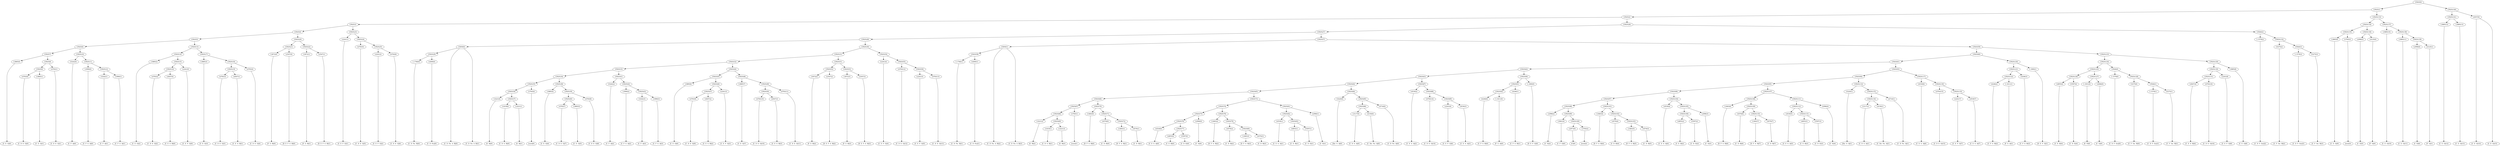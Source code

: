 digraph sample{
"L3885(0)"->"[C  E  G](0)"
"L4783(0)"->"[C  D  E  G](0)"
"L3885(1)"->"[C  E  G](1)"
"L5925(9)"->"L4783(0)"
"L5925(9)"->"L3885(1)"
"L4783(1)"->"[C  D  E  G](1)"
"L5925(8)"->"L5925(9)"
"L5925(8)"->"L4783(1)"
"L5925(7)"->"L3885(0)"
"L5925(7)"->"L5925(8)"
"L5242(0)"->"[C  F  A](0)"
"L3990(0)"->"[C  F  G  A](0)"
"L5242(1)"->"[C  F  A](1)"
"L3990(1)"->"[C  F  G  A](1)"
"L5925(12)"->"L5242(1)"
"L5925(12)"->"L3990(1)"
"L5925(11)"->"L3990(0)"
"L5925(11)"->"L5925(12)"
"L5925(10)"->"L5242(0)"
"L5925(10)"->"L5925(11)"
"L5925(6)"->"L5925(7)"
"L5925(6)"->"L5925(10)"
"L3885(2)"->"[C  E  G](2)"
"L4783(2)"->"[C  D  E  G](2)"
"L4047(0)"->"[C  E  G  B](0)"
"L5925(16)"->"L4783(2)"
"L5925(16)"->"L4047(0)"
"L2241(0)"->"[C  E  F  G](0)"
"L5925(15)"->"L5925(16)"
"L5925(15)"->"L2241(0)"
"L5925(14)"->"L3885(2)"
"L5925(14)"->"L5925(15)"
"L3885(3)"->"[C  E  G](3)"
"L4783(3)"->"[C  D  E  G](3)"
"L4047(1)"->"[C  E  G  B](1)"
"L5925(19)"->"L4783(3)"
"L5925(19)"->"L4047(1)"
"L4783(4)"->"[C  D  E  G](4)"
"L5925(18)"->"L5925(19)"
"L5925(18)"->"L4783(4)"
"L5925(17)"->"L3885(3)"
"L5925(17)"->"L5925(18)"
"L5925(13)"->"L5925(14)"
"L5925(13)"->"L5925(17)"
"L5925(5)"->"L5925(6)"
"L5925(5)"->"L5925(13)"
"L3672(0)"->"[F  G  B](0)"
"L2547(0)"->"[D  E  F  G  B](0)"
"L5925(21)"->"L3672(0)"
"L5925(21)"->"L2547(0)"
"L3672(1)"->"[F  G  B](1)"
"L2547(1)"->"[D  E  F  G  B](1)"
"L5925(22)"->"L3672(1)"
"L5925(22)"->"L2547(1)"
"L5925(20)"->"L5925(21)"
"L5925(20)"->"L5925(22)"
"L5925(4)"->"L5925(5)"
"L5925(4)"->"L5925(20)"
"L2241(1)"->"[C  E  F  G](1)"
"L4783(5)"->"[C  D  E  G](5)"
"L2241(2)"->"[C  E  F  G](2)"
"L4783(6)"->"[C  D  E  G](6)"
"L5925(25)"->"L2241(2)"
"L5925(25)"->"L4783(6)"
"L5925(24)"->"L4783(5)"
"L5925(24)"->"L5925(25)"
"L5925(23)"->"L2241(1)"
"L5925(23)"->"L5925(24)"
"L5925(3)"->"L5925(4)"
"L5925(3)"->"L5925(23)"
"L-1766(0)"->"[C  D  Fis  B](0)"
"L4490(0)"->"[C  D  Fis](0)"
"L5925(29)"->"L-1766(0)"
"L5925(29)"->"L4490(0)"
"L5650(0)"->"[C  D  Fis  A  B](0)"
"L5650(0)"->"L5925(29)"
"L5650(0)"->"[C  D  Fis  A  B](1)"
"L3221(0)"->"[G  B](0)"
"L1619(0)"->"[C  D  G  B](0)"
"L3221(1)"->"[G  B](1)"
"L5925(37)"->"L1619(0)"
"L5925(37)"->"L3221(1)"
"L5925(36)"->"L3221(0)"
"L5925(36)"->"L5925(37)"
"L3765(0)"->"[rest](0)"
"L5925(35)"->"L5925(36)"
"L5925(35)"->"L3765(0)"
"L3885(4)"->"[C  E  G](4)"
"L4783(7)"->"[C  D  E  G](7)"
"L3885(5)"->"[C  E  G](5)"
"L5925(40)"->"L4783(7)"
"L5925(40)"->"L3885(5)"
"L4783(8)"->"[C  D  E  G](8)"
"L5925(39)"->"L5925(40)"
"L5925(39)"->"L4783(8)"
"L5925(38)"->"L3885(4)"
"L5925(38)"->"L5925(39)"
"L5925(34)"->"L5925(35)"
"L5925(34)"->"L5925(38)"
"L5242(2)"->"[C  F  A](2)"
"L3990(2)"->"[C  F  G  A](2)"
"L5242(3)"->"[C  F  A](3)"
"L3990(3)"->"[C  F  G  A](3)"
"L5925(43)"->"L5242(3)"
"L5925(43)"->"L3990(3)"
"L5925(42)"->"L3990(2)"
"L5925(42)"->"L5925(43)"
"L5925(41)"->"L5242(2)"
"L5925(41)"->"L5925(42)"
"L5925(33)"->"L5925(34)"
"L5925(33)"->"L5925(41)"
"L3885(6)"->"[C  E  G](6)"
"L4783(9)"->"[C  D  E  G](9)"
"L4047(2)"->"[C  E  G  B](2)"
"L5925(47)"->"L4783(9)"
"L5925(47)"->"L4047(2)"
"L2241(3)"->"[C  E  F  G](3)"
"L5925(46)"->"L5925(47)"
"L5925(46)"->"L2241(3)"
"L5925(45)"->"L3885(6)"
"L5925(45)"->"L5925(46)"
"L3885(7)"->"[C  E  G](7)"
"L4783(10)"->"[C  D  E  G](10)"
"L4047(3)"->"[C  E  G  B](3)"
"L5925(50)"->"L4783(10)"
"L5925(50)"->"L4047(3)"
"L4783(11)"->"[C  D  E  G](11)"
"L5925(49)"->"L5925(50)"
"L5925(49)"->"L4783(11)"
"L5925(48)"->"L3885(7)"
"L5925(48)"->"L5925(49)"
"L5925(44)"->"L5925(45)"
"L5925(44)"->"L5925(48)"
"L5925(32)"->"L5925(33)"
"L5925(32)"->"L5925(44)"
"L3672(2)"->"[F  G  B](2)"
"L2547(2)"->"[D  E  F  G  B](2)"
"L5925(52)"->"L3672(2)"
"L5925(52)"->"L2547(2)"
"L3672(3)"->"[F  G  B](3)"
"L2547(3)"->"[D  E  F  G  B](3)"
"L5925(53)"->"L3672(3)"
"L5925(53)"->"L2547(3)"
"L5925(51)"->"L5925(52)"
"L5925(51)"->"L5925(53)"
"L5925(31)"->"L5925(32)"
"L5925(31)"->"L5925(51)"
"L2241(4)"->"[C  E  F  G](4)"
"L4783(12)"->"[C  D  E  G](12)"
"L2241(5)"->"[C  E  F  G](5)"
"L4783(13)"->"[C  D  E  G](13)"
"L5925(56)"->"L2241(5)"
"L5925(56)"->"L4783(13)"
"L5925(55)"->"L4783(12)"
"L5925(55)"->"L5925(56)"
"L5925(54)"->"L2241(4)"
"L5925(54)"->"L5925(55)"
"L5925(30)"->"L5925(31)"
"L5925(30)"->"L5925(54)"
"L5925(28)"->"L5650(0)"
"L5925(28)"->"L5925(30)"
"L-1766(1)"->"[C  D  Fis  B](1)"
"L4490(1)"->"[C  D  Fis](1)"
"L5925(58)"->"L-1766(1)"
"L5925(58)"->"L4490(1)"
"L5650(1)"->"[C  D  Fis  A  B](2)"
"L5650(1)"->"L5925(58)"
"L5650(1)"->"[C  D  Fis  A  B](3)"
"L3221(2)"->"[G  B](2)"
"L1619(1)"->"[C  D  G  B](1)"
"L3221(3)"->"[G  B](3)"
"L5925(69)"->"L1619(1)"
"L5925(69)"->"L3221(3)"
"L5925(68)"->"L3221(2)"
"L5925(68)"->"L5925(69)"
"L3765(1)"->"[rest](1)"
"L5925(67)"->"L5925(68)"
"L5925(67)"->"L3765(1)"
"L3483(0)"->"[D  F  G  B](0)"
"L4576(0)"->"[C  D  B](0)"
"L3483(1)"->"[D  F  G  B](1)"
"L4576(1)"->"[C  D  B](1)"
"L5925(72)"->"L3483(1)"
"L5925(72)"->"L4576(1)"
"L5925(71)"->"L4576(0)"
"L5925(71)"->"L5925(72)"
"L5925(70)"->"L3483(0)"
"L5925(70)"->"L5925(71)"
"L5925(66)"->"L5925(67)"
"L5925(66)"->"L5925(70)"
"L4530(0)"->"[C  E  G  A](0)"
"L4855(0)"->"[C  E  B](0)"
"L5597(0)"->"[C  D  E](0)"
"L5925(77)"->"L4855(0)"
"L5925(77)"->"L5597(0)"
"L5925(76)"->"L4530(0)"
"L5925(76)"->"L5925(77)"
"L2996(0)"->"[C  E](0)"
"L5925(75)"->"L5925(76)"
"L5925(75)"->"L2996(0)"
"L3483(2)"->"[D  F  G  B](2)"
"L4576(2)"->"[C  D  B](2)"
"L3483(3)"->"[D  F  G  B](3)"
"L4576(3)"->"[C  D  B](3)"
"L5925(80)"->"L3483(3)"
"L5925(80)"->"L4576(3)"
"L5925(79)"->"L4576(2)"
"L5925(79)"->"L5925(80)"
"L5925(78)"->"L3483(2)"
"L5925(78)"->"L5925(79)"
"L5925(74)"->"L5925(75)"
"L5925(74)"->"L5925(78)"
"L4530(1)"->"[C  E  G  A](1)"
"L4855(1)"->"[C  E  B](1)"
"L5597(1)"->"[C  D  E](1)"
"L5925(83)"->"L4855(1)"
"L5925(83)"->"L5597(1)"
"L5925(82)"->"L4530(1)"
"L5925(82)"->"L5925(83)"
"L2996(1)"->"[C  E](1)"
"L5925(81)"->"L5925(82)"
"L5925(81)"->"L2996(1)"
"L5925(73)"->"L5925(74)"
"L5925(73)"->"L5925(81)"
"L5925(65)"->"L5925(66)"
"L5925(65)"->"L5925(73)"
"L5220(0)"->"[Dis  G  A](0)"
"L3117(0)"->"[C  D  G  A](0)"
"L4150(0)"->"[C  Dis  Fis  A](0)"
"L5925(86)"->"L3117(0)"
"L5925(86)"->"L4150(0)"
"L4716(0)"->"[C  D  Fis  A](0)"
"L5925(85)"->"L5925(86)"
"L5925(85)"->"L4716(0)"
"L5925(84)"->"L5220(0)"
"L5925(84)"->"L5925(85)"
"L5925(64)"->"L5925(65)"
"L5925(64)"->"L5925(84)"
"L4530(2)"->"[C  E  G  A](2)"
"L4783(14)"->"[C  D  E  G](14)"
"L2241(6)"->"[C  E  F  G](6)"
"L4530(3)"->"[C  E  G  A](3)"
"L5925(89)"->"L2241(6)"
"L5925(89)"->"L4530(3)"
"L5925(88)"->"L4783(14)"
"L5925(88)"->"L5925(89)"
"L5925(87)"->"L4530(2)"
"L5925(87)"->"L5925(88)"
"L5925(63)"->"L5925(64)"
"L5925(63)"->"L5925(87)"
"L4246(0)"->"[C  F  G  B](0)"
"L-1611(0)"->"[F  G  A](0)"
"L5925(92)"->"L4246(0)"
"L5925(92)"->"L-1611(0)"
"L4246(1)"->"[C  F  G  B](1)"
"L5925(91)"->"L5925(92)"
"L5925(91)"->"L4246(1)"
"L-1800(0)"->"[D  E  F  G](0)"
"L5925(90)"->"L5925(91)"
"L5925(90)"->"L-1800(0)"
"L5925(62)"->"L5925(63)"
"L5925(62)"->"L5925(90)"
"L2996(2)"->"[C  E](2)"
"L3841(0)"->"[C  F  G](0)"
"L2973(0)"->"[C](0)"
"L3765(2)"->"[rest](2)"
"L5925(100)"->"L2973(0)"
"L5925(100)"->"L3765(2)"
"L5925(99)"->"L3841(0)"
"L5925(99)"->"L5925(100)"
"L5925(98)"->"L2996(2)"
"L5925(98)"->"L5925(99)"
"L3483(4)"->"[D  F  G  B](4)"
"L4576(4)"->"[C  D  B](4)"
"L3483(5)"->"[D  F  G  B](5)"
"L4576(5)"->"[C  D  B](5)"
"L5925(103)"->"L3483(5)"
"L5925(103)"->"L4576(5)"
"L5925(102)"->"L4576(4)"
"L5925(102)"->"L5925(103)"
"L5925(101)"->"L3483(4)"
"L5925(101)"->"L5925(102)"
"L5925(97)"->"L5925(98)"
"L5925(97)"->"L5925(101)"
"L4530(4)"->"[C  E  G  A](4)"
"L4855(2)"->"[C  E  B](2)"
"L5597(2)"->"[C  D  E](2)"
"L5925(106)"->"L4855(2)"
"L5925(106)"->"L5597(2)"
"L2996(3)"->"[C  E](3)"
"L5925(105)"->"L5925(106)"
"L5925(105)"->"L2996(3)"
"L5925(104)"->"L4530(4)"
"L5925(104)"->"L5925(105)"
"L5925(96)"->"L5925(97)"
"L5925(96)"->"L5925(104)"
"L3483(6)"->"[D  F  G  B](6)"
"L4576(6)"->"[C  D  B](6)"
"L3483(7)"->"[D  F  G  B](7)"
"L4576(7)"->"[C  D  B](7)"
"L5925(110)"->"L3483(7)"
"L5925(110)"->"L4576(7)"
"L5925(109)"->"L4576(6)"
"L5925(109)"->"L5925(110)"
"L5925(108)"->"L3483(6)"
"L5925(108)"->"L5925(109)"
"L4530(5)"->"[C  E  G  A](5)"
"L4855(3)"->"[C  E  B](3)"
"L5597(3)"->"[C  D  E](3)"
"L5925(113)"->"L4855(3)"
"L5925(113)"->"L5597(3)"
"L5925(112)"->"L4530(5)"
"L5925(112)"->"L5925(113)"
"L2996(4)"->"[C  E](4)"
"L5925(111)"->"L5925(112)"
"L5925(111)"->"L2996(4)"
"L5925(107)"->"L5925(108)"
"L5925(107)"->"L5925(111)"
"L5925(95)"->"L5925(96)"
"L5925(95)"->"L5925(107)"
"L5220(1)"->"[Dis  G  A](1)"
"L3117(1)"->"[C  D  G  A](1)"
"L4150(1)"->"[C  Dis  Fis  A](1)"
"L5925(116)"->"L3117(1)"
"L5925(116)"->"L4150(1)"
"L4716(1)"->"[C  D  Fis  A](1)"
"L5925(115)"->"L5925(116)"
"L5925(115)"->"L4716(1)"
"L5925(114)"->"L5220(1)"
"L5925(114)"->"L5925(115)"
"L5925(94)"->"L5925(95)"
"L5925(94)"->"L5925(114)"
"L4530(6)"->"[C  E  G  A](6)"
"L4783(15)"->"[C  D  E  G](15)"
"L2241(7)"->"[C  E  F  G](7)"
"L4530(7)"->"[C  E  G  A](7)"
"L5925(119)"->"L2241(7)"
"L5925(119)"->"L4530(7)"
"L5925(118)"->"L4783(15)"
"L5925(118)"->"L5925(119)"
"L5925(117)"->"L4530(6)"
"L5925(117)"->"L5925(118)"
"L5925(93)"->"L5925(94)"
"L5925(93)"->"L5925(117)"
"L5925(61)"->"L5925(62)"
"L5925(61)"->"L5925(93)"
"L4246(2)"->"[C  F  G  B](2)"
"L-1611(1)"->"[F  G  A](1)"
"L5925(122)"->"L4246(2)"
"L5925(122)"->"L-1611(1)"
"L4246(3)"->"[C  F  G  B](3)"
"L5925(121)"->"L5925(122)"
"L5925(121)"->"L4246(3)"
"L-1800(1)"->"[D  E  F  G](1)"
"L5925(120)"->"L5925(121)"
"L5925(120)"->"L-1800(1)"
"L5925(60)"->"L5925(61)"
"L5925(60)"->"L5925(120)"
"L4855(4)"->"[C  E  B](4)"
"L5597(4)"->"[C  D  E](4)"
"L5925(126)"->"L4855(4)"
"L5925(126)"->"L5597(4)"
"L-1831(0)"->"[E  F](0)"
"L4066(0)"->"[C  G](0)"
"L5925(127)"->"L-1831(0)"
"L5925(127)"->"L4066(0)"
"L5925(125)"->"L5925(126)"
"L5925(125)"->"L5925(127)"
"L-1579(0)"->"[C  D  F  Gis](0)"
"L5275(0)"->"[C  F  Gis  B](0)"
"L-1579(1)"->"[C  D  F  Gis](1)"
"L5275(1)"->"[C  F  Gis  B](1)"
"L5926(1)"->"L-1579(1)"
"L5926(1)"->"L5275(1)"
"L5925(128)"->"L5275(0)"
"L5925(128)"->"L5926(1)"
"L5926(0)"->"L-1579(0)"
"L5926(0)"->"L5925(128)"
"L5925(124)"->"L5925(125)"
"L5925(124)"->"L5926(0)"
"L4047(4)"->"[C  E  G  B](4)"
"L4783(16)"->"[C  D  E  G](16)"
"L5925(131)"->"L4047(4)"
"L5925(131)"->"L4783(16)"
"L2241(8)"->"[C  E  F  G](8)"
"L5925(130)"->"L5925(131)"
"L5925(130)"->"L2241(8)"
"L3885(8)"->"[C  E  G](8)"
"L5925(129)"->"L5925(130)"
"L5925(129)"->"L3885(8)"
"L5925(123)"->"L5925(124)"
"L5925(123)"->"L5925(129)"
"L5925(59)"->"L5925(60)"
"L5925(59)"->"L5925(123)"
"L5925(57)"->"L5650(1)"
"L5925(57)"->"L5925(59)"
"L5925(27)"->"L5925(28)"
"L5925(27)"->"L5925(57)"
"L-1579(2)"->"[C  D  F  Gis](2)"
"L5275(2)"->"[C  F  Gis  B](2)"
"L-1579(3)"->"[C  D  F  Gis](3)"
"L5275(3)"->"[C  F  Gis  B](3)"
"L5926(3)"->"L-1579(3)"
"L5926(3)"->"L5275(3)"
"L5925(132)"->"L5275(2)"
"L5925(132)"->"L5926(3)"
"L5926(2)"->"L-1579(2)"
"L5926(2)"->"L5925(132)"
"L5925(26)"->"L5925(27)"
"L5925(26)"->"L5926(2)"
"L5925(2)"->"L5925(3)"
"L5925(2)"->"L5925(26)"
"L3885(9)"->"[C  E  G](9)"
"L3765(3)"->"[rest](3)"
"L5925(135)"->"L3885(9)"
"L5925(135)"->"L3765(3)"
"L2996(5)"->"[C  E](5)"
"L4125(0)"->"[F  G](0)"
"L5925(136)"->"L2996(5)"
"L5925(136)"->"L4125(0)"
"L5925(134)"->"L5925(135)"
"L5925(134)"->"L5925(136)"
"L3885(10)"->"[C  E  G](10)"
"L3885(11)"->"[C  E  G](11)"
"L2996(6)"->"[C  E](6)"
"L4125(1)"->"[F  G](1)"
"L5925(139)"->"L2996(6)"
"L5925(139)"->"L4125(1)"
"L5925(138)"->"L3885(11)"
"L5925(138)"->"L5925(139)"
"L5925(137)"->"L3885(10)"
"L5925(137)"->"L5925(138)"
"L5925(133)"->"L5925(134)"
"L5925(133)"->"L5925(137)"
"L5925(1)"->"L5925(2)"
"L5925(1)"->"L5925(133)"
"L3885(12)"->"[C  E  G](12)"
"L3885(13)"->"[C  E  G](13)"
"L5925(141)"->"L3885(12)"
"L5925(141)"->"L3885(13)"
"L2937(0)"->"[C  E  G](14)"
"L2937(0)"->"[C  E  G](15)"
"L5925(140)"->"L5925(141)"
"L5925(140)"->"L2937(0)"
"L5925(0)"->"L5925(1)"
"L5925(0)"->"L5925(140)"
{rank = min; "L5925(0)"}
{rank = same; "L5925(1)"; "L5925(140)";}
{rank = same; "L5925(2)"; "L5925(133)"; "L5925(141)"; "L2937(0)";}
{rank = same; "L5925(3)"; "L5925(26)"; "L5925(134)"; "L5925(137)"; "L3885(12)"; "L3885(13)";}
{rank = same; "L5925(4)"; "L5925(23)"; "L5925(27)"; "L5926(2)"; "L5925(135)"; "L5925(136)"; "L3885(10)"; "L5925(138)";}
{rank = same; "L5925(5)"; "L5925(20)"; "L2241(1)"; "L5925(24)"; "L5925(28)"; "L5925(57)"; "L-1579(2)"; "L5925(132)"; "L3885(9)"; "L3765(3)"; "L2996(5)"; "L4125(0)"; "L3885(11)"; "L5925(139)";}
{rank = same; "L5925(6)"; "L5925(13)"; "L5925(21)"; "L5925(22)"; "L4783(5)"; "L5925(25)"; "L5650(0)"; "L5925(30)"; "L5650(1)"; "L5925(59)"; "L5275(2)"; "L5926(3)"; "L2996(6)"; "L4125(1)";}
{rank = same; "L5925(7)"; "L5925(10)"; "L5925(14)"; "L5925(17)"; "L3672(0)"; "L2547(0)"; "L3672(1)"; "L2547(1)"; "L2241(2)"; "L4783(6)"; "L5925(29)"; "L5925(31)"; "L5925(54)"; "L5925(58)"; "L5925(60)"; "L5925(123)"; "L-1579(3)"; "L5275(3)";}
{rank = same; "L3885(0)"; "L5925(8)"; "L5242(0)"; "L5925(11)"; "L3885(2)"; "L5925(15)"; "L3885(3)"; "L5925(18)"; "L-1766(0)"; "L4490(0)"; "L5925(32)"; "L5925(51)"; "L2241(4)"; "L5925(55)"; "L-1766(1)"; "L4490(1)"; "L5925(61)"; "L5925(120)"; "L5925(124)"; "L5925(129)";}
{rank = same; "L5925(9)"; "L4783(1)"; "L3990(0)"; "L5925(12)"; "L5925(16)"; "L2241(0)"; "L5925(19)"; "L4783(4)"; "L5925(33)"; "L5925(44)"; "L5925(52)"; "L5925(53)"; "L4783(12)"; "L5925(56)"; "L5925(62)"; "L5925(93)"; "L5925(121)"; "L-1800(1)"; "L5925(125)"; "L5926(0)"; "L5925(130)"; "L3885(8)";}
{rank = same; "L4783(0)"; "L3885(1)"; "L5242(1)"; "L3990(1)"; "L4783(2)"; "L4047(0)"; "L4783(3)"; "L4047(1)"; "L5925(34)"; "L5925(41)"; "L5925(45)"; "L5925(48)"; "L3672(2)"; "L2547(2)"; "L3672(3)"; "L2547(3)"; "L2241(5)"; "L4783(13)"; "L5925(63)"; "L5925(90)"; "L5925(94)"; "L5925(117)"; "L5925(122)"; "L4246(3)"; "L5925(126)"; "L5925(127)"; "L-1579(0)"; "L5925(128)"; "L5925(131)"; "L2241(8)";}
{rank = same; "L5925(35)"; "L5925(38)"; "L5242(2)"; "L5925(42)"; "L3885(6)"; "L5925(46)"; "L3885(7)"; "L5925(49)"; "L5925(64)"; "L5925(87)"; "L5925(91)"; "L-1800(0)"; "L5925(95)"; "L5925(114)"; "L4530(6)"; "L5925(118)"; "L4246(2)"; "L-1611(1)"; "L4855(4)"; "L5597(4)"; "L-1831(0)"; "L4066(0)"; "L5275(0)"; "L5926(1)"; "L4047(4)"; "L4783(16)";}
{rank = same; "L5925(36)"; "L3765(0)"; "L3885(4)"; "L5925(39)"; "L3990(2)"; "L5925(43)"; "L5925(47)"; "L2241(3)"; "L5925(50)"; "L4783(11)"; "L5925(65)"; "L5925(84)"; "L4530(2)"; "L5925(88)"; "L5925(92)"; "L4246(1)"; "L5925(96)"; "L5925(107)"; "L5220(1)"; "L5925(115)"; "L4783(15)"; "L5925(119)"; "L-1579(1)"; "L5275(1)";}
{rank = same; "L3221(0)"; "L5925(37)"; "L5925(40)"; "L4783(8)"; "L5242(3)"; "L3990(3)"; "L4783(9)"; "L4047(2)"; "L4783(10)"; "L4047(3)"; "L5925(66)"; "L5925(73)"; "L5220(0)"; "L5925(85)"; "L4783(14)"; "L5925(89)"; "L4246(0)"; "L-1611(0)"; "L5925(97)"; "L5925(104)"; "L5925(108)"; "L5925(111)"; "L5925(116)"; "L4716(1)"; "L2241(7)"; "L4530(7)";}
{rank = same; "L1619(0)"; "L3221(1)"; "L4783(7)"; "L3885(5)"; "L5925(67)"; "L5925(70)"; "L5925(74)"; "L5925(81)"; "L5925(86)"; "L4716(0)"; "L2241(6)"; "L4530(3)"; "L5925(98)"; "L5925(101)"; "L4530(4)"; "L5925(105)"; "L3483(6)"; "L5925(109)"; "L5925(112)"; "L2996(4)"; "L3117(1)"; "L4150(1)";}
{rank = same; "L5925(68)"; "L3765(1)"; "L3483(0)"; "L5925(71)"; "L5925(75)"; "L5925(78)"; "L5925(82)"; "L2996(1)"; "L3117(0)"; "L4150(0)"; "L2996(2)"; "L5925(99)"; "L3483(4)"; "L5925(102)"; "L5925(106)"; "L2996(3)"; "L4576(6)"; "L5925(110)"; "L4530(5)"; "L5925(113)";}
{rank = same; "L3221(2)"; "L5925(69)"; "L4576(0)"; "L5925(72)"; "L5925(76)"; "L2996(0)"; "L3483(2)"; "L5925(79)"; "L4530(1)"; "L5925(83)"; "L3841(0)"; "L5925(100)"; "L4576(4)"; "L5925(103)"; "L4855(2)"; "L5597(2)"; "L3483(7)"; "L4576(7)"; "L4855(3)"; "L5597(3)";}
{rank = same; "L1619(1)"; "L3221(3)"; "L3483(1)"; "L4576(1)"; "L4530(0)"; "L5925(77)"; "L4576(2)"; "L5925(80)"; "L4855(1)"; "L5597(1)"; "L2973(0)"; "L3765(2)"; "L3483(5)"; "L4576(5)";}
{rank = same; "L4855(0)"; "L5597(0)"; "L3483(3)"; "L4576(3)";}
{rank = max; "[C  D  B](0)"; "[C  D  B](1)"; "[C  D  B](2)"; "[C  D  B](3)"; "[C  D  B](4)"; "[C  D  B](5)"; "[C  D  B](6)"; "[C  D  B](7)"; "[C  D  E  G](0)"; "[C  D  E  G](1)"; "[C  D  E  G](10)"; "[C  D  E  G](11)"; "[C  D  E  G](12)"; "[C  D  E  G](13)"; "[C  D  E  G](14)"; "[C  D  E  G](15)"; "[C  D  E  G](16)"; "[C  D  E  G](2)"; "[C  D  E  G](3)"; "[C  D  E  G](4)"; "[C  D  E  G](5)"; "[C  D  E  G](6)"; "[C  D  E  G](7)"; "[C  D  E  G](8)"; "[C  D  E  G](9)"; "[C  D  E](0)"; "[C  D  E](1)"; "[C  D  E](2)"; "[C  D  E](3)"; "[C  D  E](4)"; "[C  D  F  Gis](0)"; "[C  D  F  Gis](1)"; "[C  D  F  Gis](2)"; "[C  D  F  Gis](3)"; "[C  D  Fis  A  B](0)"; "[C  D  Fis  A  B](1)"; "[C  D  Fis  A  B](2)"; "[C  D  Fis  A  B](3)"; "[C  D  Fis  A](0)"; "[C  D  Fis  A](1)"; "[C  D  Fis  B](0)"; "[C  D  Fis  B](1)"; "[C  D  Fis](0)"; "[C  D  Fis](1)"; "[C  D  G  A](0)"; "[C  D  G  A](1)"; "[C  D  G  B](0)"; "[C  D  G  B](1)"; "[C  Dis  Fis  A](0)"; "[C  Dis  Fis  A](1)"; "[C  E  B](0)"; "[C  E  B](1)"; "[C  E  B](2)"; "[C  E  B](3)"; "[C  E  B](4)"; "[C  E  F  G](0)"; "[C  E  F  G](1)"; "[C  E  F  G](2)"; "[C  E  F  G](3)"; "[C  E  F  G](4)"; "[C  E  F  G](5)"; "[C  E  F  G](6)"; "[C  E  F  G](7)"; "[C  E  F  G](8)"; "[C  E  G  A](0)"; "[C  E  G  A](1)"; "[C  E  G  A](2)"; "[C  E  G  A](3)"; "[C  E  G  A](4)"; "[C  E  G  A](5)"; "[C  E  G  A](6)"; "[C  E  G  A](7)"; "[C  E  G  B](0)"; "[C  E  G  B](1)"; "[C  E  G  B](2)"; "[C  E  G  B](3)"; "[C  E  G  B](4)"; "[C  E  G](0)"; "[C  E  G](1)"; "[C  E  G](10)"; "[C  E  G](11)"; "[C  E  G](12)"; "[C  E  G](13)"; "[C  E  G](14)"; "[C  E  G](15)"; "[C  E  G](2)"; "[C  E  G](3)"; "[C  E  G](4)"; "[C  E  G](5)"; "[C  E  G](6)"; "[C  E  G](7)"; "[C  E  G](8)"; "[C  E  G](9)"; "[C  E](0)"; "[C  E](1)"; "[C  E](2)"; "[C  E](3)"; "[C  E](4)"; "[C  E](5)"; "[C  E](6)"; "[C  F  A](0)"; "[C  F  A](1)"; "[C  F  A](2)"; "[C  F  A](3)"; "[C  F  G  A](0)"; "[C  F  G  A](1)"; "[C  F  G  A](2)"; "[C  F  G  A](3)"; "[C  F  G  B](0)"; "[C  F  G  B](1)"; "[C  F  G  B](2)"; "[C  F  G  B](3)"; "[C  F  G](0)"; "[C  F  Gis  B](0)"; "[C  F  Gis  B](1)"; "[C  F  Gis  B](2)"; "[C  F  Gis  B](3)"; "[C  G](0)"; "[C](0)"; "[D  E  F  G  B](0)"; "[D  E  F  G  B](1)"; "[D  E  F  G  B](2)"; "[D  E  F  G  B](3)"; "[D  E  F  G](0)"; "[D  E  F  G](1)"; "[D  F  G  B](0)"; "[D  F  G  B](1)"; "[D  F  G  B](2)"; "[D  F  G  B](3)"; "[D  F  G  B](4)"; "[D  F  G  B](5)"; "[D  F  G  B](6)"; "[D  F  G  B](7)"; "[Dis  G  A](0)"; "[Dis  G  A](1)"; "[E  F](0)"; "[F  G  A](0)"; "[F  G  A](1)"; "[F  G  B](0)"; "[F  G  B](1)"; "[F  G  B](2)"; "[F  G  B](3)"; "[F  G](0)"; "[F  G](1)"; "[G  B](0)"; "[G  B](1)"; "[G  B](2)"; "[G  B](3)"; "[rest](0)"; "[rest](1)"; "[rest](2)"; "[rest](3)";}
}